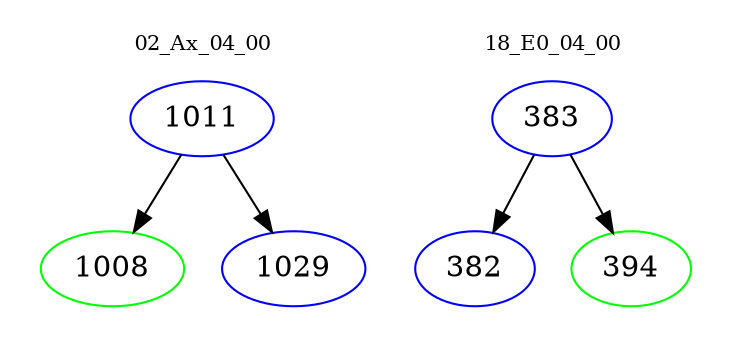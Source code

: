 digraph{
subgraph cluster_0 {
color = white
label = "02_Ax_04_00";
fontsize=10;
T0_1011 [label="1011", color="blue"]
T0_1011 -> T0_1008 [color="black"]
T0_1008 [label="1008", color="green"]
T0_1011 -> T0_1029 [color="black"]
T0_1029 [label="1029", color="blue"]
}
subgraph cluster_1 {
color = white
label = "18_E0_04_00";
fontsize=10;
T1_383 [label="383", color="blue"]
T1_383 -> T1_382 [color="black"]
T1_382 [label="382", color="blue"]
T1_383 -> T1_394 [color="black"]
T1_394 [label="394", color="green"]
}
}
